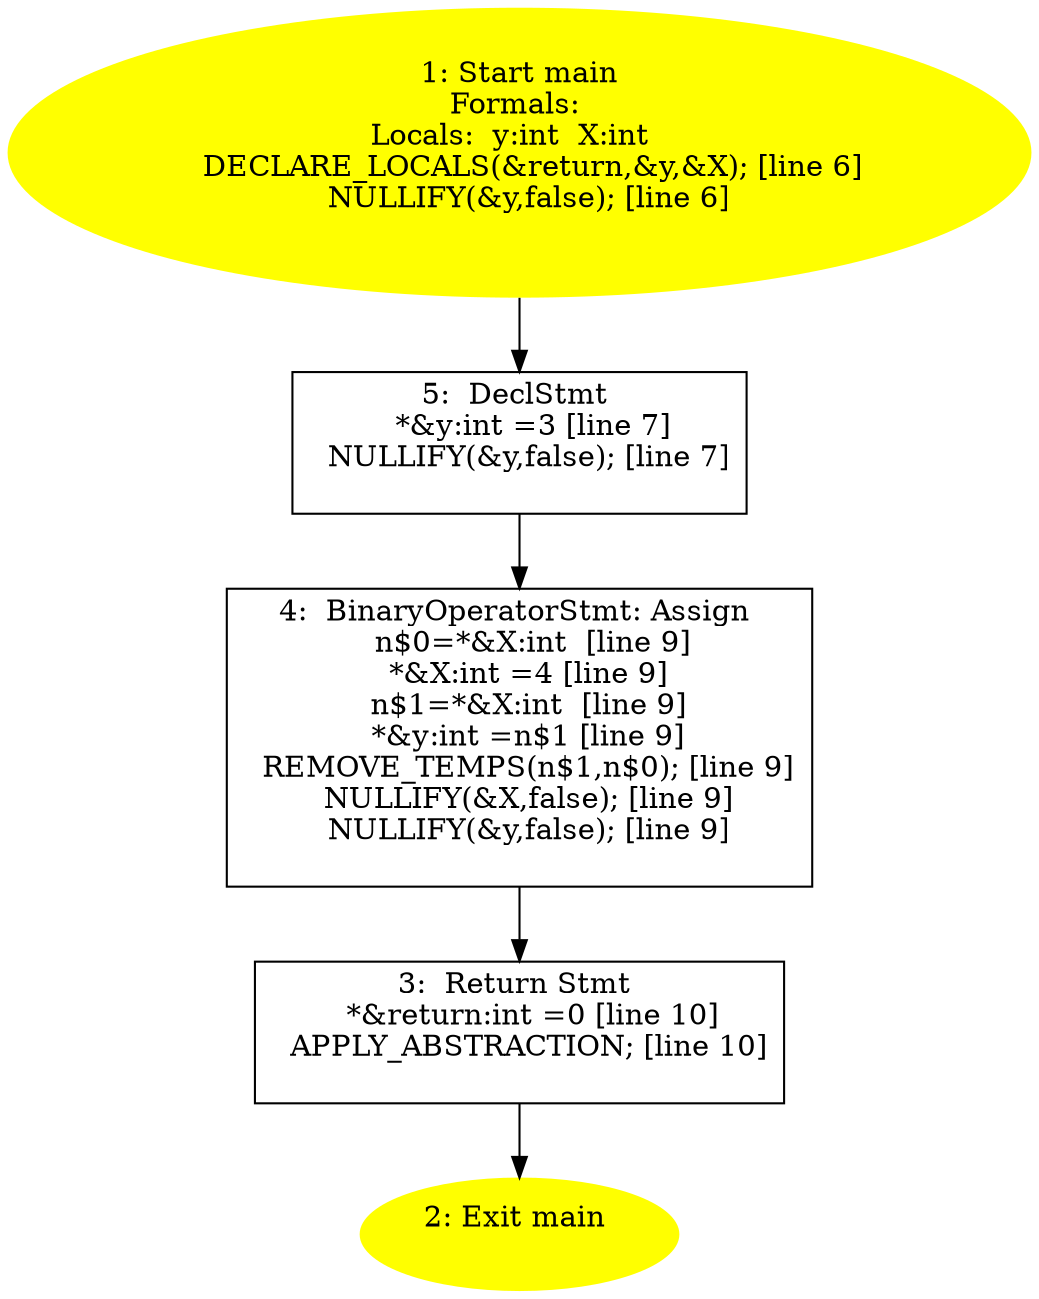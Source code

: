 digraph iCFG {
5 [label="5:  DeclStmt \n   *&y:int =3 [line 7]\n  NULLIFY(&y,false); [line 7]\n " shape="box"]
	

	 5 -> 4 ;
4 [label="4:  BinaryOperatorStmt: Assign \n   n$0=*&X:int  [line 9]\n  *&X:int =4 [line 9]\n  n$1=*&X:int  [line 9]\n  *&y:int =n$1 [line 9]\n  REMOVE_TEMPS(n$1,n$0); [line 9]\n  NULLIFY(&X,false); [line 9]\n  NULLIFY(&y,false); [line 9]\n " shape="box"]
	

	 4 -> 3 ;
3 [label="3:  Return Stmt \n   *&return:int =0 [line 10]\n  APPLY_ABSTRACTION; [line 10]\n " shape="box"]
	

	 3 -> 2 ;
2 [label="2: Exit main \n  " color=yellow style=filled]
	

1 [label="1: Start main\nFormals: \nLocals:  y:int  X:int  \n   DECLARE_LOCALS(&return,&y,&X); [line 6]\n  NULLIFY(&y,false); [line 6]\n " color=yellow style=filled]
	

	 1 -> 5 ;
}

